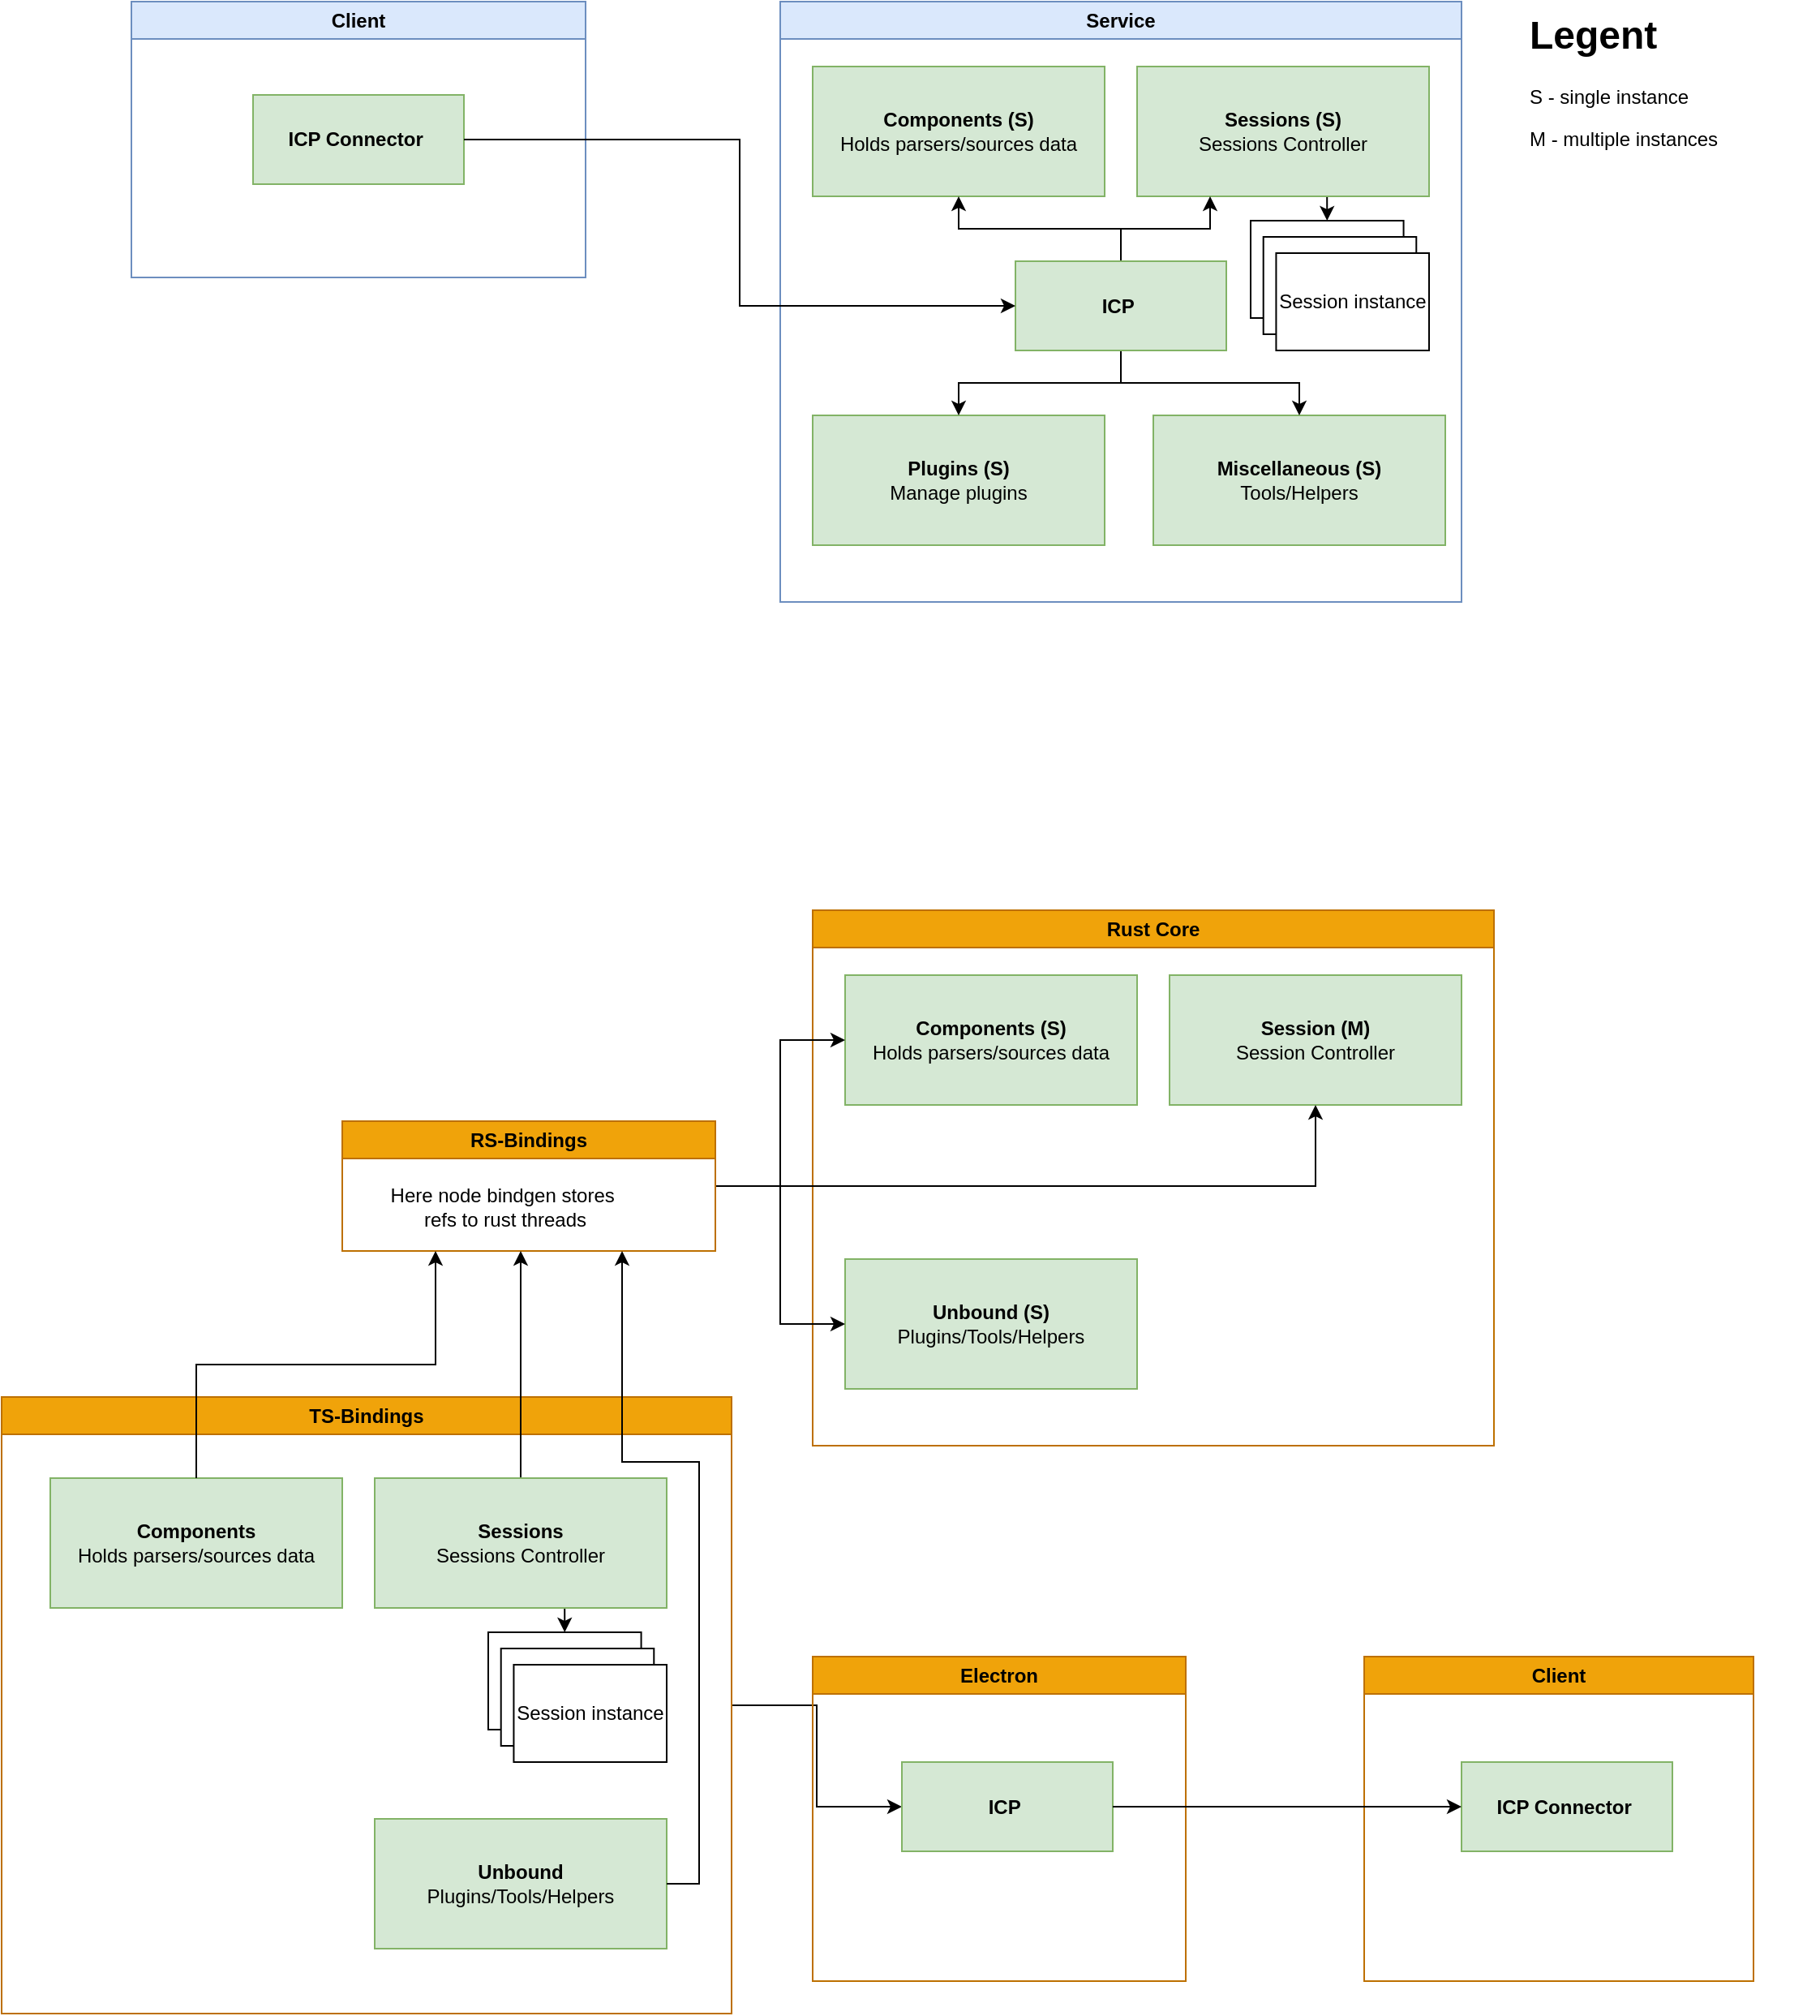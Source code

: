 <mxfile version="26.1.1">
  <diagram name="Page-1" id="FQyNi6S8Ve14wknF4SGL">
    <mxGraphModel dx="2270" dy="1340" grid="1" gridSize="10" guides="1" tooltips="1" connect="1" arrows="1" fold="1" page="1" pageScale="1" pageWidth="850" pageHeight="600" math="0" shadow="0">
      <root>
        <mxCell id="0" />
        <mxCell id="1" parent="0" />
        <mxCell id="_PZy0TNYZUn5gBfRcalJ-2" value="Service" style="swimlane;whiteSpace=wrap;html=1;fillColor=#dae8fc;strokeColor=#6c8ebf;" vertex="1" parent="1">
          <mxGeometry x="240" y="-560" width="420" height="370" as="geometry" />
        </mxCell>
        <mxCell id="_PZy0TNYZUn5gBfRcalJ-1" value="&lt;b&gt;Components (S)&lt;/b&gt;&lt;div&gt;Holds parsers/sources data&lt;/div&gt;" style="rounded=0;whiteSpace=wrap;html=1;fillColor=#d5e8d4;strokeColor=#82b366;" vertex="1" parent="_PZy0TNYZUn5gBfRcalJ-2">
          <mxGeometry x="20" y="40" width="180" height="80" as="geometry" />
        </mxCell>
        <mxCell id="_PZy0TNYZUn5gBfRcalJ-3" value="&lt;b&gt;Plugins (S)&lt;/b&gt;&lt;div&gt;Manage plugins&lt;/div&gt;" style="rounded=0;whiteSpace=wrap;html=1;fillColor=#d5e8d4;strokeColor=#82b366;" vertex="1" parent="_PZy0TNYZUn5gBfRcalJ-2">
          <mxGeometry x="20" y="255" width="180" height="80" as="geometry" />
        </mxCell>
        <mxCell id="_PZy0TNYZUn5gBfRcalJ-4" value="&lt;b&gt;Miscellaneous (S)&lt;/b&gt;&lt;br&gt;&lt;div&gt;Tools/Helpers&lt;/div&gt;" style="rounded=0;whiteSpace=wrap;html=1;fillColor=#d5e8d4;strokeColor=#82b366;" vertex="1" parent="_PZy0TNYZUn5gBfRcalJ-2">
          <mxGeometry x="230" y="255" width="180" height="80" as="geometry" />
        </mxCell>
        <mxCell id="_PZy0TNYZUn5gBfRcalJ-22" style="edgeStyle=orthogonalEdgeStyle;rounded=0;orthogonalLoop=1;jettySize=auto;html=1;exitX=0.75;exitY=1;exitDx=0;exitDy=0;entryX=0.5;entryY=0;entryDx=0;entryDy=0;" edge="1" parent="_PZy0TNYZUn5gBfRcalJ-2" source="_PZy0TNYZUn5gBfRcalJ-5" target="_PZy0TNYZUn5gBfRcalJ-14">
          <mxGeometry relative="1" as="geometry" />
        </mxCell>
        <mxCell id="_PZy0TNYZUn5gBfRcalJ-5" value="&lt;b&gt;Sessions (S)&lt;/b&gt;&lt;br&gt;&lt;div&gt;Sessions Controller&lt;/div&gt;" style="rounded=0;whiteSpace=wrap;html=1;fillColor=#d5e8d4;strokeColor=#82b366;" vertex="1" parent="_PZy0TNYZUn5gBfRcalJ-2">
          <mxGeometry x="220" y="40" width="180" height="80" as="geometry" />
        </mxCell>
        <mxCell id="_PZy0TNYZUn5gBfRcalJ-18" style="edgeStyle=orthogonalEdgeStyle;rounded=0;orthogonalLoop=1;jettySize=auto;html=1;exitX=0.5;exitY=0;exitDx=0;exitDy=0;entryX=0.5;entryY=1;entryDx=0;entryDy=0;" edge="1" parent="_PZy0TNYZUn5gBfRcalJ-2" source="_PZy0TNYZUn5gBfRcalJ-6" target="_PZy0TNYZUn5gBfRcalJ-1">
          <mxGeometry relative="1" as="geometry" />
        </mxCell>
        <mxCell id="_PZy0TNYZUn5gBfRcalJ-19" style="edgeStyle=orthogonalEdgeStyle;rounded=0;orthogonalLoop=1;jettySize=auto;html=1;exitX=0.5;exitY=0;exitDx=0;exitDy=0;entryX=0.25;entryY=1;entryDx=0;entryDy=0;" edge="1" parent="_PZy0TNYZUn5gBfRcalJ-2" source="_PZy0TNYZUn5gBfRcalJ-6" target="_PZy0TNYZUn5gBfRcalJ-5">
          <mxGeometry relative="1" as="geometry" />
        </mxCell>
        <mxCell id="_PZy0TNYZUn5gBfRcalJ-20" style="edgeStyle=orthogonalEdgeStyle;rounded=0;orthogonalLoop=1;jettySize=auto;html=1;exitX=0.5;exitY=1;exitDx=0;exitDy=0;entryX=0.5;entryY=0;entryDx=0;entryDy=0;" edge="1" parent="_PZy0TNYZUn5gBfRcalJ-2" source="_PZy0TNYZUn5gBfRcalJ-6" target="_PZy0TNYZUn5gBfRcalJ-3">
          <mxGeometry relative="1" as="geometry" />
        </mxCell>
        <mxCell id="_PZy0TNYZUn5gBfRcalJ-21" style="edgeStyle=orthogonalEdgeStyle;rounded=0;orthogonalLoop=1;jettySize=auto;html=1;exitX=0.5;exitY=1;exitDx=0;exitDy=0;entryX=0.5;entryY=0;entryDx=0;entryDy=0;" edge="1" parent="_PZy0TNYZUn5gBfRcalJ-2" source="_PZy0TNYZUn5gBfRcalJ-6" target="_PZy0TNYZUn5gBfRcalJ-4">
          <mxGeometry relative="1" as="geometry" />
        </mxCell>
        <mxCell id="_PZy0TNYZUn5gBfRcalJ-6" value="&lt;b&gt;ICP&lt;/b&gt;&lt;span style=&quot;background-color: transparent; color: light-dark(rgb(0, 0, 0), rgb(255, 255, 255));&quot;&gt;&amp;nbsp;&lt;/span&gt;" style="rounded=0;whiteSpace=wrap;html=1;fillColor=#d5e8d4;strokeColor=#82b366;" vertex="1" parent="_PZy0TNYZUn5gBfRcalJ-2">
          <mxGeometry x="145" y="160" width="130" height="55" as="geometry" />
        </mxCell>
        <mxCell id="_PZy0TNYZUn5gBfRcalJ-17" value="" style="group" vertex="1" connectable="0" parent="_PZy0TNYZUn5gBfRcalJ-2">
          <mxGeometry x="290" y="135" width="110" height="80" as="geometry" />
        </mxCell>
        <mxCell id="_PZy0TNYZUn5gBfRcalJ-14" value="" style="rounded=0;whiteSpace=wrap;html=1;" vertex="1" parent="_PZy0TNYZUn5gBfRcalJ-17">
          <mxGeometry width="94.286" height="60" as="geometry" />
        </mxCell>
        <mxCell id="_PZy0TNYZUn5gBfRcalJ-15" value="" style="rounded=0;whiteSpace=wrap;html=1;" vertex="1" parent="_PZy0TNYZUn5gBfRcalJ-17">
          <mxGeometry x="7.857" y="10" width="94.286" height="60" as="geometry" />
        </mxCell>
        <mxCell id="_PZy0TNYZUn5gBfRcalJ-16" value="Session instance" style="rounded=0;whiteSpace=wrap;html=1;" vertex="1" parent="_PZy0TNYZUn5gBfRcalJ-17">
          <mxGeometry x="15.714" y="20" width="94.286" height="60" as="geometry" />
        </mxCell>
        <mxCell id="_PZy0TNYZUn5gBfRcalJ-7" value="Client" style="swimlane;whiteSpace=wrap;html=1;fillColor=#dae8fc;strokeColor=#6c8ebf;" vertex="1" parent="1">
          <mxGeometry x="-160" y="-560" width="280" height="170" as="geometry" />
        </mxCell>
        <mxCell id="_PZy0TNYZUn5gBfRcalJ-12" value="&lt;b&gt;ICP Connector&lt;/b&gt;&lt;span style=&quot;background-color: transparent; color: light-dark(rgb(0, 0, 0), rgb(255, 255, 255));&quot;&gt;&amp;nbsp;&lt;/span&gt;" style="rounded=0;whiteSpace=wrap;html=1;fillColor=#d5e8d4;strokeColor=#82b366;" vertex="1" parent="_PZy0TNYZUn5gBfRcalJ-7">
          <mxGeometry x="75" y="57.5" width="130" height="55" as="geometry" />
        </mxCell>
        <mxCell id="_PZy0TNYZUn5gBfRcalJ-25" style="edgeStyle=orthogonalEdgeStyle;rounded=0;orthogonalLoop=1;jettySize=auto;html=1;exitX=1;exitY=0.5;exitDx=0;exitDy=0;entryX=0;entryY=0.5;entryDx=0;entryDy=0;" edge="1" parent="1" source="_PZy0TNYZUn5gBfRcalJ-12" target="_PZy0TNYZUn5gBfRcalJ-6">
          <mxGeometry relative="1" as="geometry" />
        </mxCell>
        <mxCell id="_PZy0TNYZUn5gBfRcalJ-26" value="Rust Core" style="swimlane;whiteSpace=wrap;html=1;fillColor=#f0a30a;fontColor=#000000;strokeColor=#BD7000;" vertex="1" parent="1">
          <mxGeometry x="260" width="420" height="330" as="geometry" />
        </mxCell>
        <mxCell id="_PZy0TNYZUn5gBfRcalJ-27" value="&lt;b&gt;Components (S)&lt;/b&gt;&lt;div&gt;Holds parsers/sources data&lt;/div&gt;" style="rounded=0;whiteSpace=wrap;html=1;fillColor=#d5e8d4;strokeColor=#82b366;" vertex="1" parent="_PZy0TNYZUn5gBfRcalJ-26">
          <mxGeometry x="20" y="40" width="180" height="80" as="geometry" />
        </mxCell>
        <mxCell id="_PZy0TNYZUn5gBfRcalJ-29" value="&lt;b&gt;Unbound (S)&lt;/b&gt;&lt;br&gt;&lt;div&gt;Plugins/Tools/Helpers&lt;/div&gt;" style="rounded=0;whiteSpace=wrap;html=1;fillColor=#d5e8d4;strokeColor=#82b366;" vertex="1" parent="_PZy0TNYZUn5gBfRcalJ-26">
          <mxGeometry x="20" y="215" width="180" height="80" as="geometry" />
        </mxCell>
        <mxCell id="_PZy0TNYZUn5gBfRcalJ-31" value="&lt;b&gt;Session (M)&lt;/b&gt;&lt;br&gt;&lt;div&gt;Session Controller&lt;/div&gt;" style="rounded=0;whiteSpace=wrap;html=1;fillColor=#d5e8d4;strokeColor=#82b366;" vertex="1" parent="_PZy0TNYZUn5gBfRcalJ-26">
          <mxGeometry x="220" y="40" width="180" height="80" as="geometry" />
        </mxCell>
        <mxCell id="_PZy0TNYZUn5gBfRcalJ-44" style="edgeStyle=orthogonalEdgeStyle;rounded=0;orthogonalLoop=1;jettySize=auto;html=1;exitX=1;exitY=0.5;exitDx=0;exitDy=0;entryX=0;entryY=0.5;entryDx=0;entryDy=0;" edge="1" parent="1" source="_PZy0TNYZUn5gBfRcalJ-41" target="_PZy0TNYZUn5gBfRcalJ-27">
          <mxGeometry relative="1" as="geometry" />
        </mxCell>
        <mxCell id="_PZy0TNYZUn5gBfRcalJ-45" style="edgeStyle=orthogonalEdgeStyle;rounded=0;orthogonalLoop=1;jettySize=auto;html=1;exitX=1;exitY=0.5;exitDx=0;exitDy=0;entryX=0;entryY=0.5;entryDx=0;entryDy=0;" edge="1" parent="1" source="_PZy0TNYZUn5gBfRcalJ-41" target="_PZy0TNYZUn5gBfRcalJ-29">
          <mxGeometry relative="1" as="geometry" />
        </mxCell>
        <mxCell id="_PZy0TNYZUn5gBfRcalJ-46" style="edgeStyle=orthogonalEdgeStyle;rounded=0;orthogonalLoop=1;jettySize=auto;html=1;exitX=1;exitY=0.5;exitDx=0;exitDy=0;entryX=0.5;entryY=1;entryDx=0;entryDy=0;" edge="1" parent="1" source="_PZy0TNYZUn5gBfRcalJ-41" target="_PZy0TNYZUn5gBfRcalJ-31">
          <mxGeometry relative="1" as="geometry" />
        </mxCell>
        <mxCell id="_PZy0TNYZUn5gBfRcalJ-41" value="RS-Bindings" style="swimlane;whiteSpace=wrap;html=1;fillColor=#f0a30a;fontColor=#000000;strokeColor=#BD7000;" vertex="1" parent="1">
          <mxGeometry x="-30" y="130" width="230" height="80" as="geometry" />
        </mxCell>
        <mxCell id="_PZy0TNYZUn5gBfRcalJ-72" style="edgeStyle=orthogonalEdgeStyle;rounded=0;orthogonalLoop=1;jettySize=auto;html=1;exitX=1;exitY=0.5;exitDx=0;exitDy=0;entryX=0;entryY=0.5;entryDx=0;entryDy=0;" edge="1" parent="1" source="_PZy0TNYZUn5gBfRcalJ-47" target="_PZy0TNYZUn5gBfRcalJ-70">
          <mxGeometry relative="1" as="geometry" />
        </mxCell>
        <mxCell id="_PZy0TNYZUn5gBfRcalJ-47" value="TS-Bindings" style="swimlane;whiteSpace=wrap;html=1;fillColor=#f0a30a;fontColor=#000000;strokeColor=#BD7000;" vertex="1" parent="1">
          <mxGeometry x="-240" y="300" width="450" height="380" as="geometry" />
        </mxCell>
        <mxCell id="_PZy0TNYZUn5gBfRcalJ-48" value="&lt;b&gt;Components&lt;/b&gt;&lt;div&gt;Holds parsers/sources data&lt;/div&gt;" style="rounded=0;whiteSpace=wrap;html=1;fillColor=#d5e8d4;strokeColor=#82b366;" vertex="1" parent="_PZy0TNYZUn5gBfRcalJ-47">
          <mxGeometry x="30" y="50" width="180" height="80" as="geometry" />
        </mxCell>
        <mxCell id="_PZy0TNYZUn5gBfRcalJ-51" style="edgeStyle=orthogonalEdgeStyle;rounded=0;orthogonalLoop=1;jettySize=auto;html=1;exitX=0.75;exitY=1;exitDx=0;exitDy=0;entryX=0.5;entryY=0;entryDx=0;entryDy=0;" edge="1" parent="_PZy0TNYZUn5gBfRcalJ-47" source="_PZy0TNYZUn5gBfRcalJ-52" target="_PZy0TNYZUn5gBfRcalJ-59">
          <mxGeometry relative="1" as="geometry" />
        </mxCell>
        <mxCell id="_PZy0TNYZUn5gBfRcalJ-62" style="edgeStyle=orthogonalEdgeStyle;rounded=0;orthogonalLoop=1;jettySize=auto;html=1;exitX=0.5;exitY=0;exitDx=0;exitDy=0;" edge="1" parent="_PZy0TNYZUn5gBfRcalJ-47" source="_PZy0TNYZUn5gBfRcalJ-52">
          <mxGeometry relative="1" as="geometry">
            <mxPoint x="320" y="-90" as="targetPoint" />
          </mxGeometry>
        </mxCell>
        <mxCell id="_PZy0TNYZUn5gBfRcalJ-52" value="&lt;b&gt;Sessions&lt;/b&gt;&lt;br&gt;&lt;div&gt;Sessions Controller&lt;/div&gt;" style="rounded=0;whiteSpace=wrap;html=1;fillColor=#d5e8d4;strokeColor=#82b366;" vertex="1" parent="_PZy0TNYZUn5gBfRcalJ-47">
          <mxGeometry x="230" y="50" width="180" height="80" as="geometry" />
        </mxCell>
        <mxCell id="_PZy0TNYZUn5gBfRcalJ-58" value="" style="group" vertex="1" connectable="0" parent="_PZy0TNYZUn5gBfRcalJ-47">
          <mxGeometry x="300" y="145" width="110" height="80" as="geometry" />
        </mxCell>
        <mxCell id="_PZy0TNYZUn5gBfRcalJ-59" value="" style="rounded=0;whiteSpace=wrap;html=1;" vertex="1" parent="_PZy0TNYZUn5gBfRcalJ-58">
          <mxGeometry width="94.286" height="60" as="geometry" />
        </mxCell>
        <mxCell id="_PZy0TNYZUn5gBfRcalJ-60" value="" style="rounded=0;whiteSpace=wrap;html=1;" vertex="1" parent="_PZy0TNYZUn5gBfRcalJ-58">
          <mxGeometry x="7.857" y="10" width="94.286" height="60" as="geometry" />
        </mxCell>
        <mxCell id="_PZy0TNYZUn5gBfRcalJ-61" value="Session instance" style="rounded=0;whiteSpace=wrap;html=1;" vertex="1" parent="_PZy0TNYZUn5gBfRcalJ-58">
          <mxGeometry x="15.714" y="20" width="94.286" height="60" as="geometry" />
        </mxCell>
        <mxCell id="_PZy0TNYZUn5gBfRcalJ-64" value="&lt;b&gt;Unbound&lt;/b&gt;&lt;br&gt;&lt;div&gt;Plugins/Tools/Helpers&lt;/div&gt;" style="rounded=0;whiteSpace=wrap;html=1;fillColor=#d5e8d4;strokeColor=#82b366;" vertex="1" parent="_PZy0TNYZUn5gBfRcalJ-47">
          <mxGeometry x="230" y="260" width="180" height="80" as="geometry" />
        </mxCell>
        <mxCell id="_PZy0TNYZUn5gBfRcalJ-63" style="edgeStyle=orthogonalEdgeStyle;rounded=0;orthogonalLoop=1;jettySize=auto;html=1;exitX=0.5;exitY=0;exitDx=0;exitDy=0;entryX=0.25;entryY=1;entryDx=0;entryDy=0;" edge="1" parent="1" source="_PZy0TNYZUn5gBfRcalJ-48" target="_PZy0TNYZUn5gBfRcalJ-41">
          <mxGeometry relative="1" as="geometry" />
        </mxCell>
        <mxCell id="_PZy0TNYZUn5gBfRcalJ-65" style="edgeStyle=orthogonalEdgeStyle;rounded=0;orthogonalLoop=1;jettySize=auto;html=1;exitX=1;exitY=0.5;exitDx=0;exitDy=0;entryX=0.75;entryY=1;entryDx=0;entryDy=0;" edge="1" parent="1" source="_PZy0TNYZUn5gBfRcalJ-64" target="_PZy0TNYZUn5gBfRcalJ-41">
          <mxGeometry relative="1" as="geometry">
            <Array as="points">
              <mxPoint x="190" y="600" />
              <mxPoint x="190" y="340" />
              <mxPoint x="143" y="340" />
            </Array>
          </mxGeometry>
        </mxCell>
        <mxCell id="_PZy0TNYZUn5gBfRcalJ-66" value="Electron" style="swimlane;whiteSpace=wrap;html=1;fillColor=#f0a30a;fontColor=#000000;strokeColor=#BD7000;" vertex="1" parent="1">
          <mxGeometry x="260" y="460" width="230" height="200" as="geometry" />
        </mxCell>
        <mxCell id="_PZy0TNYZUn5gBfRcalJ-70" value="&lt;b&gt;ICP&lt;/b&gt;&lt;span style=&quot;background-color: transparent; color: light-dark(rgb(0, 0, 0), rgb(255, 255, 255));&quot;&gt;&amp;nbsp;&lt;/span&gt;" style="rounded=0;whiteSpace=wrap;html=1;fillColor=#d5e8d4;strokeColor=#82b366;" vertex="1" parent="_PZy0TNYZUn5gBfRcalJ-66">
          <mxGeometry x="55" y="65" width="130" height="55" as="geometry" />
        </mxCell>
        <mxCell id="_PZy0TNYZUn5gBfRcalJ-67" value="Client" style="swimlane;whiteSpace=wrap;html=1;fillColor=#f0a30a;fontColor=#000000;strokeColor=#BD7000;" vertex="1" parent="1">
          <mxGeometry x="600" y="460" width="240" height="200" as="geometry" />
        </mxCell>
        <mxCell id="_PZy0TNYZUn5gBfRcalJ-71" value="&lt;b&gt;ICP Connector&lt;/b&gt;&lt;span style=&quot;background-color: transparent; color: light-dark(rgb(0, 0, 0), rgb(255, 255, 255));&quot;&gt;&amp;nbsp;&lt;/span&gt;" style="rounded=0;whiteSpace=wrap;html=1;fillColor=#d5e8d4;strokeColor=#82b366;" vertex="1" parent="_PZy0TNYZUn5gBfRcalJ-67">
          <mxGeometry x="60" y="65" width="130" height="55" as="geometry" />
        </mxCell>
        <mxCell id="_PZy0TNYZUn5gBfRcalJ-73" style="edgeStyle=orthogonalEdgeStyle;rounded=0;orthogonalLoop=1;jettySize=auto;html=1;exitX=1;exitY=0.5;exitDx=0;exitDy=0;entryX=0;entryY=0.5;entryDx=0;entryDy=0;" edge="1" parent="1" source="_PZy0TNYZUn5gBfRcalJ-70" target="_PZy0TNYZUn5gBfRcalJ-71">
          <mxGeometry relative="1" as="geometry" />
        </mxCell>
        <mxCell id="_PZy0TNYZUn5gBfRcalJ-74" value="&lt;h1 style=&quot;margin-top: 0px;&quot;&gt;Legent&lt;/h1&gt;&lt;p&gt;S - single instance&lt;/p&gt;&lt;p&gt;M - multiple instances&lt;/p&gt;" style="text;html=1;whiteSpace=wrap;overflow=hidden;rounded=0;" vertex="1" parent="1">
          <mxGeometry x="700" y="-560" width="180" height="120" as="geometry" />
        </mxCell>
        <mxCell id="_PZy0TNYZUn5gBfRcalJ-75" value="Here node bindgen stores&amp;nbsp;&lt;div&gt;refs to rust threads&lt;/div&gt;" style="text;html=1;align=center;verticalAlign=middle;resizable=0;points=[];autosize=1;strokeColor=none;fillColor=none;" vertex="1" parent="1">
          <mxGeometry x="-10" y="163" width="160" height="40" as="geometry" />
        </mxCell>
      </root>
    </mxGraphModel>
  </diagram>
</mxfile>
